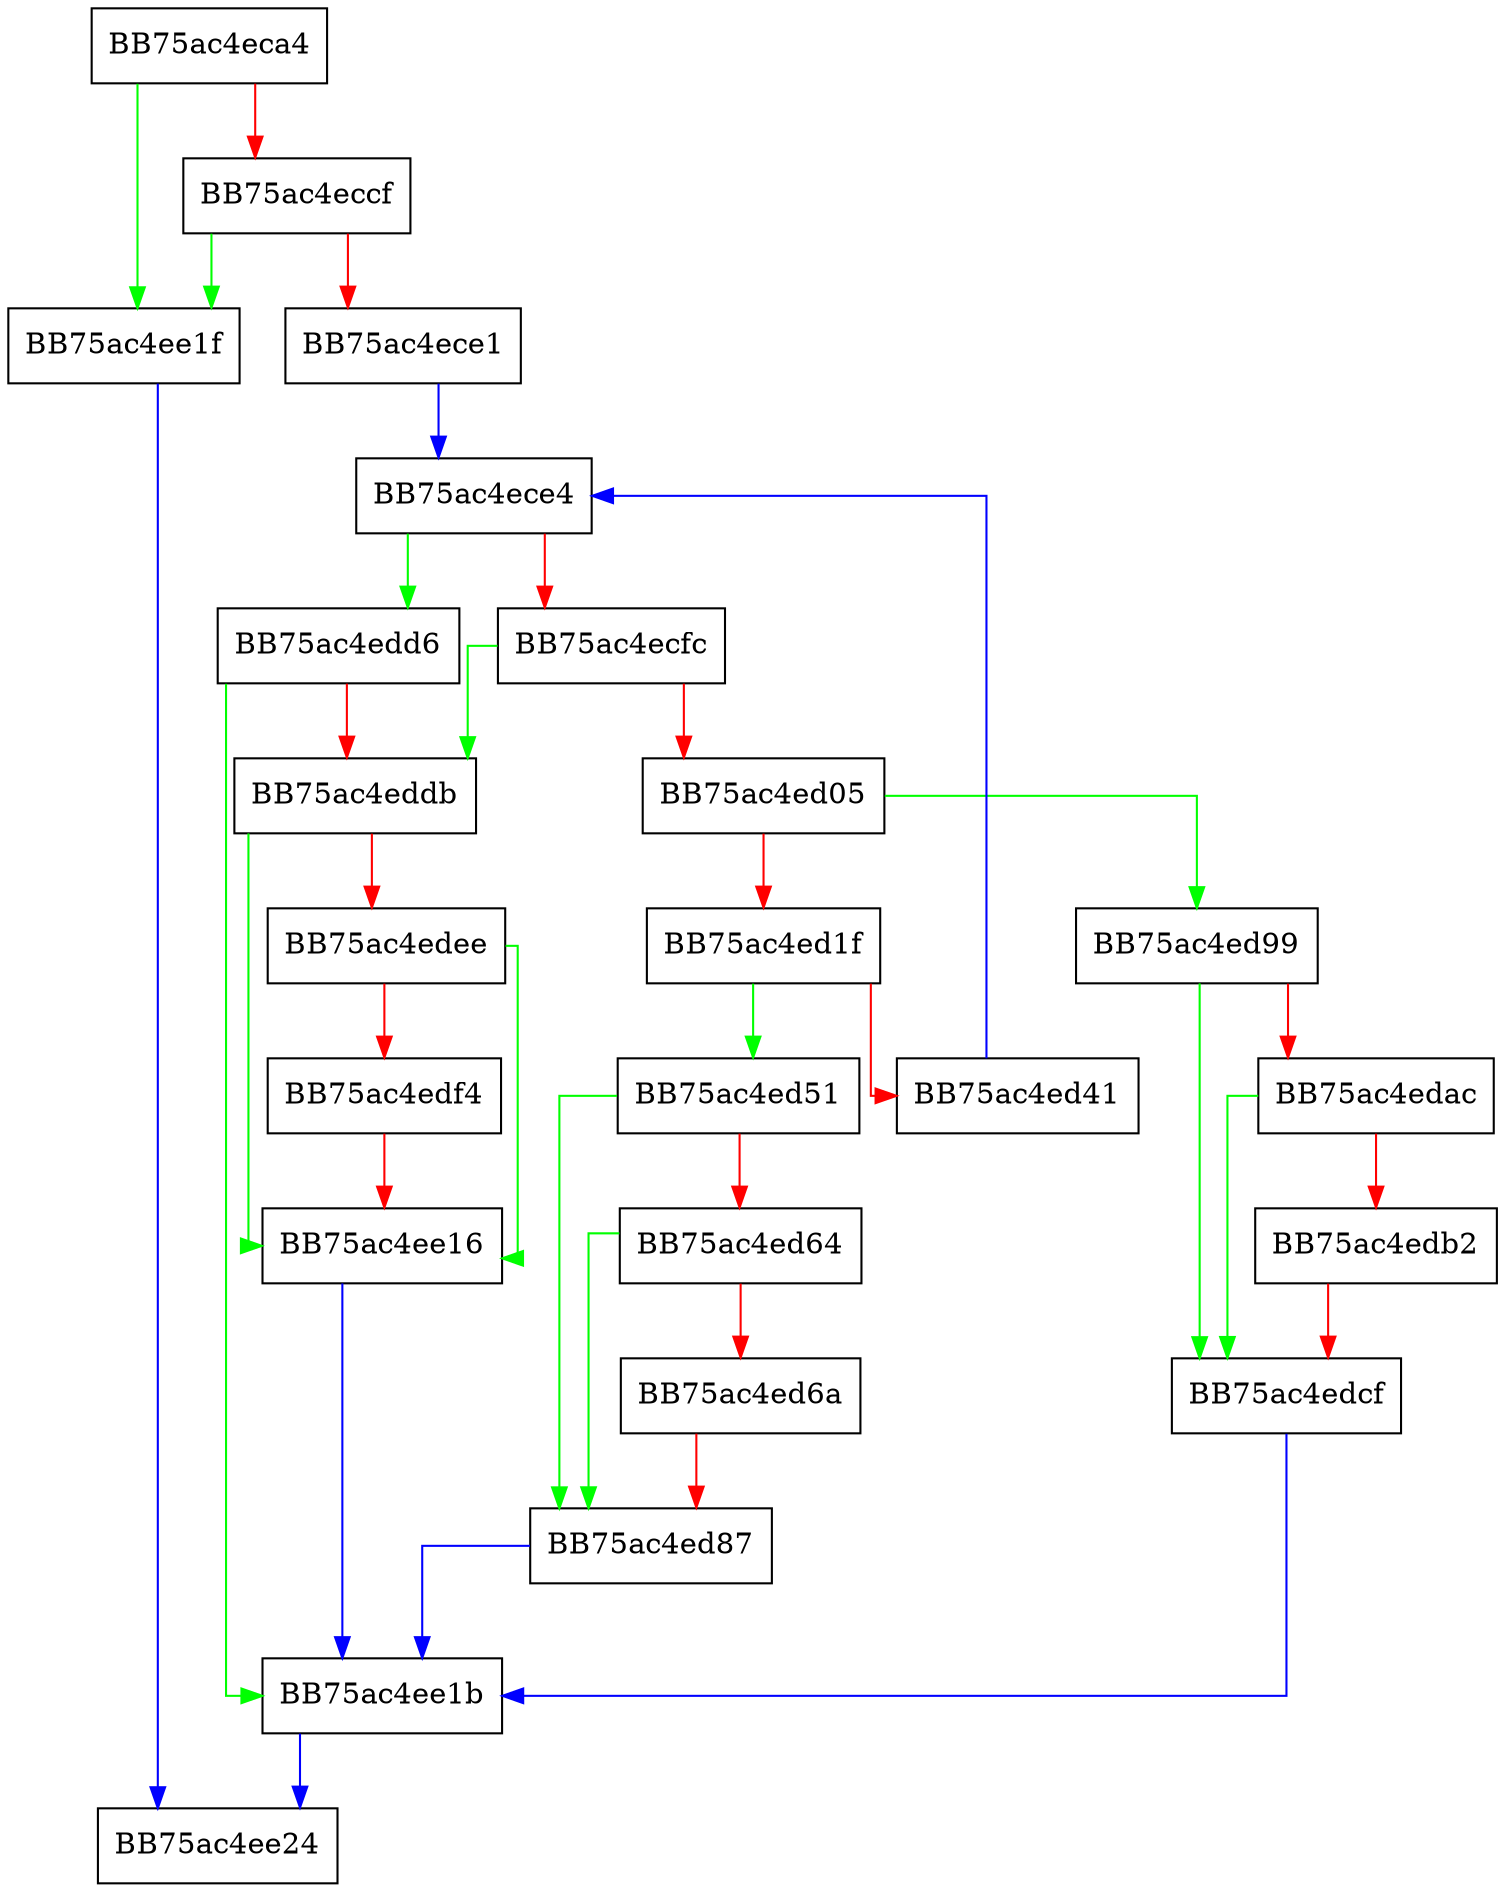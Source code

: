 digraph write {
  node [shape="box"];
  graph [splines=ortho];
  BB75ac4eca4 -> BB75ac4ee1f [color="green"];
  BB75ac4eca4 -> BB75ac4eccf [color="red"];
  BB75ac4eccf -> BB75ac4ee1f [color="green"];
  BB75ac4eccf -> BB75ac4ece1 [color="red"];
  BB75ac4ece1 -> BB75ac4ece4 [color="blue"];
  BB75ac4ece4 -> BB75ac4edd6 [color="green"];
  BB75ac4ece4 -> BB75ac4ecfc [color="red"];
  BB75ac4ecfc -> BB75ac4eddb [color="green"];
  BB75ac4ecfc -> BB75ac4ed05 [color="red"];
  BB75ac4ed05 -> BB75ac4ed99 [color="green"];
  BB75ac4ed05 -> BB75ac4ed1f [color="red"];
  BB75ac4ed1f -> BB75ac4ed51 [color="green"];
  BB75ac4ed1f -> BB75ac4ed41 [color="red"];
  BB75ac4ed41 -> BB75ac4ece4 [color="blue"];
  BB75ac4ed51 -> BB75ac4ed87 [color="green"];
  BB75ac4ed51 -> BB75ac4ed64 [color="red"];
  BB75ac4ed64 -> BB75ac4ed87 [color="green"];
  BB75ac4ed64 -> BB75ac4ed6a [color="red"];
  BB75ac4ed6a -> BB75ac4ed87 [color="red"];
  BB75ac4ed87 -> BB75ac4ee1b [color="blue"];
  BB75ac4ed99 -> BB75ac4edcf [color="green"];
  BB75ac4ed99 -> BB75ac4edac [color="red"];
  BB75ac4edac -> BB75ac4edcf [color="green"];
  BB75ac4edac -> BB75ac4edb2 [color="red"];
  BB75ac4edb2 -> BB75ac4edcf [color="red"];
  BB75ac4edcf -> BB75ac4ee1b [color="blue"];
  BB75ac4edd6 -> BB75ac4ee1b [color="green"];
  BB75ac4edd6 -> BB75ac4eddb [color="red"];
  BB75ac4eddb -> BB75ac4ee16 [color="green"];
  BB75ac4eddb -> BB75ac4edee [color="red"];
  BB75ac4edee -> BB75ac4ee16 [color="green"];
  BB75ac4edee -> BB75ac4edf4 [color="red"];
  BB75ac4edf4 -> BB75ac4ee16 [color="red"];
  BB75ac4ee16 -> BB75ac4ee1b [color="blue"];
  BB75ac4ee1b -> BB75ac4ee24 [color="blue"];
  BB75ac4ee1f -> BB75ac4ee24 [color="blue"];
}